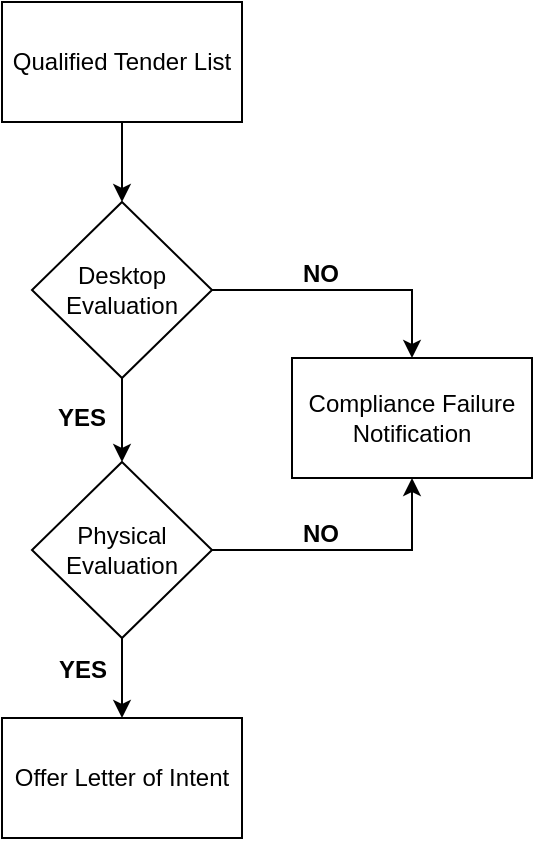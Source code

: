 <mxfile version="14.1.9" type="device"><diagram id="i4fJMb3GQtUbcF6IPO3O" name="Page-1"><mxGraphModel dx="1102" dy="582" grid="0" gridSize="10" guides="1" tooltips="1" connect="1" arrows="1" fold="1" page="1" pageScale="1" pageWidth="850" pageHeight="1100" background="none" math="0" shadow="0"><root><mxCell id="0"/><mxCell id="1" parent="0"/><mxCell id="_uR0EK8oDXQnJcbQ_ecA-3" style="edgeStyle=orthogonalEdgeStyle;rounded=0;orthogonalLoop=1;jettySize=auto;html=1;exitX=0.5;exitY=1;exitDx=0;exitDy=0;entryX=0.5;entryY=0;entryDx=0;entryDy=0;" edge="1" parent="1" source="_uR0EK8oDXQnJcbQ_ecA-1" target="_uR0EK8oDXQnJcbQ_ecA-2"><mxGeometry relative="1" as="geometry"/></mxCell><mxCell id="_uR0EK8oDXQnJcbQ_ecA-1" value="Qualified Tender List" style="rounded=0;whiteSpace=wrap;html=1;" vertex="1" parent="1"><mxGeometry x="320" y="40" width="120" height="60" as="geometry"/></mxCell><mxCell id="_uR0EK8oDXQnJcbQ_ecA-5" style="edgeStyle=orthogonalEdgeStyle;rounded=0;orthogonalLoop=1;jettySize=auto;html=1;exitX=0.5;exitY=1;exitDx=0;exitDy=0;entryX=0.5;entryY=0;entryDx=0;entryDy=0;" edge="1" parent="1" source="_uR0EK8oDXQnJcbQ_ecA-2" target="_uR0EK8oDXQnJcbQ_ecA-4"><mxGeometry relative="1" as="geometry"/></mxCell><mxCell id="_uR0EK8oDXQnJcbQ_ecA-9" style="edgeStyle=orthogonalEdgeStyle;rounded=0;orthogonalLoop=1;jettySize=auto;html=1;exitX=1;exitY=0.5;exitDx=0;exitDy=0;entryX=0.5;entryY=0;entryDx=0;entryDy=0;" edge="1" parent="1" source="_uR0EK8oDXQnJcbQ_ecA-2" target="_uR0EK8oDXQnJcbQ_ecA-8"><mxGeometry relative="1" as="geometry"/></mxCell><mxCell id="_uR0EK8oDXQnJcbQ_ecA-2" value="Desktop Evaluation" style="rhombus;whiteSpace=wrap;html=1;" vertex="1" parent="1"><mxGeometry x="335" y="140" width="90" height="88" as="geometry"/></mxCell><mxCell id="_uR0EK8oDXQnJcbQ_ecA-7" style="edgeStyle=orthogonalEdgeStyle;rounded=0;orthogonalLoop=1;jettySize=auto;html=1;exitX=0.5;exitY=1;exitDx=0;exitDy=0;entryX=0.5;entryY=0;entryDx=0;entryDy=0;" edge="1" parent="1" source="_uR0EK8oDXQnJcbQ_ecA-4" target="_uR0EK8oDXQnJcbQ_ecA-6"><mxGeometry relative="1" as="geometry"/></mxCell><mxCell id="_uR0EK8oDXQnJcbQ_ecA-10" style="edgeStyle=orthogonalEdgeStyle;rounded=0;orthogonalLoop=1;jettySize=auto;html=1;exitX=1;exitY=0.5;exitDx=0;exitDy=0;entryX=0.5;entryY=1;entryDx=0;entryDy=0;" edge="1" parent="1" source="_uR0EK8oDXQnJcbQ_ecA-4" target="_uR0EK8oDXQnJcbQ_ecA-8"><mxGeometry relative="1" as="geometry"/></mxCell><mxCell id="_uR0EK8oDXQnJcbQ_ecA-4" value="Physical Evaluation" style="rhombus;whiteSpace=wrap;html=1;" vertex="1" parent="1"><mxGeometry x="335" y="270" width="90" height="88" as="geometry"/></mxCell><mxCell id="_uR0EK8oDXQnJcbQ_ecA-6" value="Offer Letter of Intent" style="rounded=0;whiteSpace=wrap;html=1;" vertex="1" parent="1"><mxGeometry x="320" y="398" width="120" height="60" as="geometry"/></mxCell><mxCell id="_uR0EK8oDXQnJcbQ_ecA-8" value="Compliance Failure Notification" style="rounded=0;whiteSpace=wrap;html=1;" vertex="1" parent="1"><mxGeometry x="465" y="218" width="120" height="60" as="geometry"/></mxCell><mxCell id="_uR0EK8oDXQnJcbQ_ecA-11" value="&lt;b&gt;YES&lt;/b&gt;" style="text;html=1;strokeColor=none;fillColor=none;align=center;verticalAlign=middle;whiteSpace=wrap;rounded=0;" vertex="1" parent="1"><mxGeometry x="340" y="238" width="40" height="20" as="geometry"/></mxCell><mxCell id="_uR0EK8oDXQnJcbQ_ecA-12" value="&lt;b&gt;YES&lt;/b&gt;" style="text;html=1;align=center;verticalAlign=middle;resizable=0;points=[];autosize=1;" vertex="1" parent="1"><mxGeometry x="340" y="364" width="40" height="20" as="geometry"/></mxCell><mxCell id="_uR0EK8oDXQnJcbQ_ecA-13" value="&lt;b&gt;NO&lt;/b&gt;" style="text;html=1;align=center;verticalAlign=middle;resizable=0;points=[];autosize=1;" vertex="1" parent="1"><mxGeometry x="464" y="166" width="30" height="20" as="geometry"/></mxCell><mxCell id="_uR0EK8oDXQnJcbQ_ecA-14" value="&lt;b&gt;NO&lt;/b&gt;" style="text;html=1;align=center;verticalAlign=middle;resizable=0;points=[];autosize=1;" vertex="1" parent="1"><mxGeometry x="464" y="296" width="30" height="20" as="geometry"/></mxCell></root></mxGraphModel></diagram></mxfile>